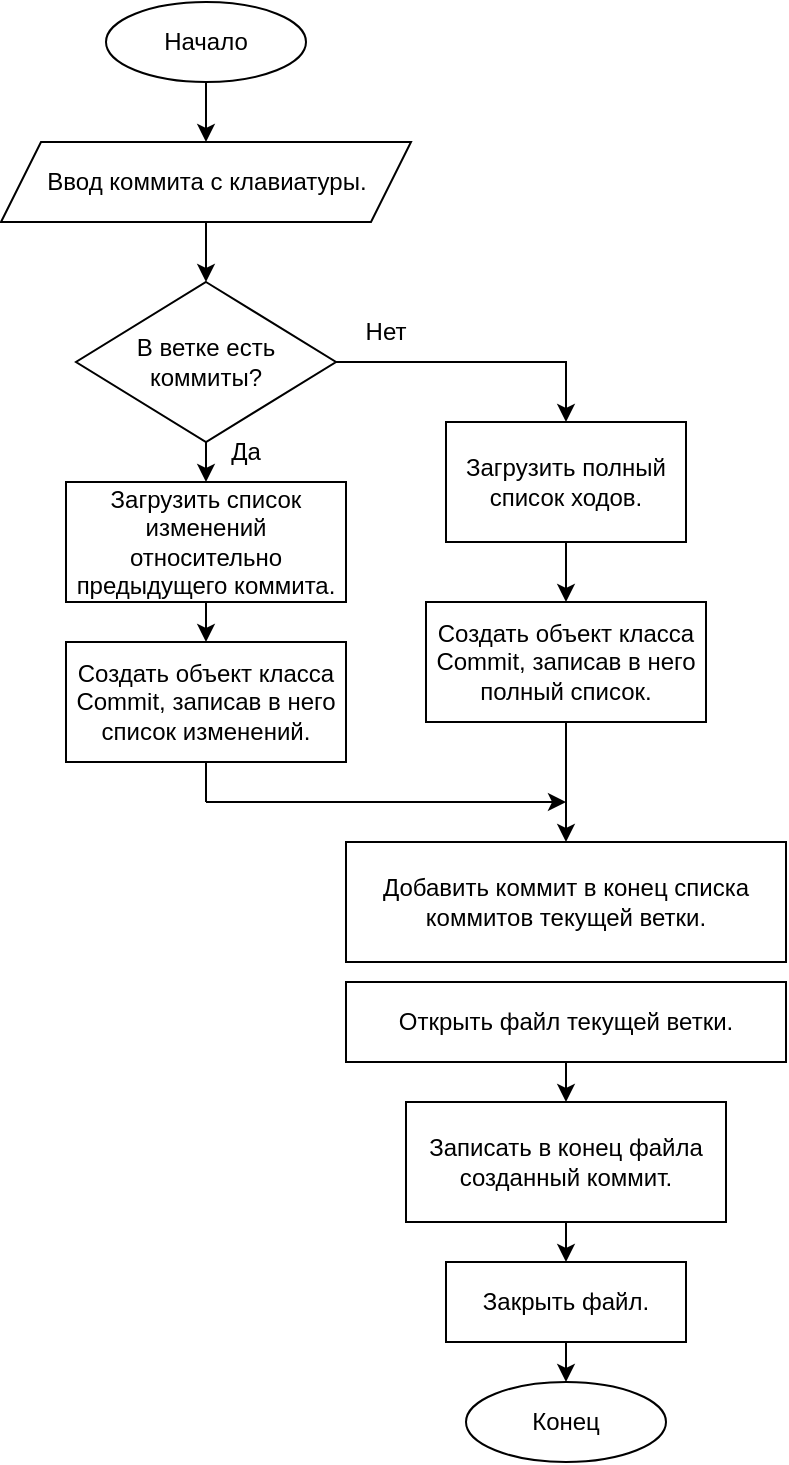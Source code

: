 <mxfile version="15.9.6" type="device"><diagram id="cfy6_ymwHnaXf-XXPvmA" name="Page-1"><mxGraphModel dx="1422" dy="782" grid="1" gridSize="10" guides="1" tooltips="1" connect="1" arrows="1" fold="1" page="1" pageScale="1" pageWidth="827" pageHeight="1169" math="0" shadow="0"><root><mxCell id="0"/><mxCell id="1" parent="0"/><mxCell id="hCmJEtsHMjROzkwE9vUv-24" style="edgeStyle=orthogonalEdgeStyle;rounded=0;orthogonalLoop=1;jettySize=auto;html=1;exitX=0.5;exitY=1;exitDx=0;exitDy=0;entryX=0.5;entryY=0;entryDx=0;entryDy=0;" parent="1" source="hCmJEtsHMjROzkwE9vUv-1" target="hCmJEtsHMjROzkwE9vUv-19" edge="1"><mxGeometry relative="1" as="geometry"/></mxCell><mxCell id="hCmJEtsHMjROzkwE9vUv-1" value="Начало" style="ellipse;whiteSpace=wrap;html=1;" parent="1" vertex="1"><mxGeometry x="350" y="240" width="100" height="40" as="geometry"/></mxCell><mxCell id="hCmJEtsHMjROzkwE9vUv-17" value="Конец" style="ellipse;whiteSpace=wrap;html=1;" parent="1" vertex="1"><mxGeometry x="530" y="930" width="100" height="40" as="geometry"/></mxCell><mxCell id="yFrhjHRNkvl2LM82Kzmk-3" style="edgeStyle=orthogonalEdgeStyle;rounded=0;orthogonalLoop=1;jettySize=auto;html=1;exitX=0.5;exitY=1;exitDx=0;exitDy=0;entryX=0.5;entryY=0;entryDx=0;entryDy=0;" parent="1" source="hCmJEtsHMjROzkwE9vUv-19" target="yFrhjHRNkvl2LM82Kzmk-2" edge="1"><mxGeometry relative="1" as="geometry"/></mxCell><mxCell id="hCmJEtsHMjROzkwE9vUv-19" value="Ввод коммита с клавиатуры." style="shape=parallelogram;perimeter=parallelogramPerimeter;whiteSpace=wrap;html=1;fixedSize=1;" parent="1" vertex="1"><mxGeometry x="297.5" y="310" width="205" height="40" as="geometry"/></mxCell><mxCell id="hCmJEtsHMjROzkwE9vUv-20" value="Добавить коммит в конец списка коммитов текущей ветки." style="rounded=0;whiteSpace=wrap;html=1;" parent="1" vertex="1"><mxGeometry x="470" y="660" width="220" height="60" as="geometry"/></mxCell><mxCell id="kqQKVDzFcFV6vfM5OYLN-1" style="edgeStyle=orthogonalEdgeStyle;rounded=0;orthogonalLoop=1;jettySize=auto;html=1;exitX=0.5;exitY=1;exitDx=0;exitDy=0;entryX=0.5;entryY=0;entryDx=0;entryDy=0;" parent="1" source="hCmJEtsHMjROzkwE9vUv-21" target="hCmJEtsHMjROzkwE9vUv-22" edge="1"><mxGeometry relative="1" as="geometry"/></mxCell><mxCell id="hCmJEtsHMjROzkwE9vUv-21" value="Открыть файл текущей ветки." style="rounded=0;whiteSpace=wrap;html=1;" parent="1" vertex="1"><mxGeometry x="470" y="730" width="220" height="40" as="geometry"/></mxCell><mxCell id="hCmJEtsHMjROzkwE9vUv-28" style="edgeStyle=orthogonalEdgeStyle;rounded=0;orthogonalLoop=1;jettySize=auto;html=1;exitX=0.5;exitY=1;exitDx=0;exitDy=0;entryX=0.5;entryY=0;entryDx=0;entryDy=0;" parent="1" source="hCmJEtsHMjROzkwE9vUv-22" target="hCmJEtsHMjROzkwE9vUv-23" edge="1"><mxGeometry relative="1" as="geometry"/></mxCell><mxCell id="hCmJEtsHMjROzkwE9vUv-22" value="Записать в конец файла созданный коммит." style="rounded=0;whiteSpace=wrap;html=1;" parent="1" vertex="1"><mxGeometry x="500" y="790" width="160" height="60" as="geometry"/></mxCell><mxCell id="hCmJEtsHMjROzkwE9vUv-29" style="edgeStyle=orthogonalEdgeStyle;rounded=0;orthogonalLoop=1;jettySize=auto;html=1;exitX=0.5;exitY=1;exitDx=0;exitDy=0;entryX=0.5;entryY=0;entryDx=0;entryDy=0;" parent="1" source="hCmJEtsHMjROzkwE9vUv-23" target="hCmJEtsHMjROzkwE9vUv-17" edge="1"><mxGeometry relative="1" as="geometry"/></mxCell><mxCell id="hCmJEtsHMjROzkwE9vUv-23" value="Закрыть файл." style="rounded=0;whiteSpace=wrap;html=1;" parent="1" vertex="1"><mxGeometry x="520" y="870" width="120" height="40" as="geometry"/></mxCell><mxCell id="yFrhjHRNkvl2LM82Kzmk-6" style="edgeStyle=orthogonalEdgeStyle;rounded=0;orthogonalLoop=1;jettySize=auto;html=1;exitX=0.5;exitY=1;exitDx=0;exitDy=0;entryX=0.5;entryY=0;entryDx=0;entryDy=0;" parent="1" source="yFrhjHRNkvl2LM82Kzmk-2" target="yFrhjHRNkvl2LM82Kzmk-4" edge="1"><mxGeometry relative="1" as="geometry"/></mxCell><mxCell id="W5L7VkcTJeYfdEHSKT-r-1" style="edgeStyle=orthogonalEdgeStyle;rounded=0;orthogonalLoop=1;jettySize=auto;html=1;exitX=1;exitY=0.5;exitDx=0;exitDy=0;entryX=0.5;entryY=0;entryDx=0;entryDy=0;" edge="1" parent="1" source="yFrhjHRNkvl2LM82Kzmk-2" target="yFrhjHRNkvl2LM82Kzmk-9"><mxGeometry relative="1" as="geometry"/></mxCell><mxCell id="yFrhjHRNkvl2LM82Kzmk-2" value="В ветке есть коммиты?" style="rhombus;whiteSpace=wrap;html=1;" parent="1" vertex="1"><mxGeometry x="335" y="380" width="130" height="80" as="geometry"/></mxCell><mxCell id="yFrhjHRNkvl2LM82Kzmk-7" style="edgeStyle=orthogonalEdgeStyle;rounded=0;orthogonalLoop=1;jettySize=auto;html=1;exitX=0.5;exitY=1;exitDx=0;exitDy=0;entryX=0.5;entryY=0;entryDx=0;entryDy=0;" parent="1" source="yFrhjHRNkvl2LM82Kzmk-4" target="yFrhjHRNkvl2LM82Kzmk-5" edge="1"><mxGeometry relative="1" as="geometry"/></mxCell><mxCell id="yFrhjHRNkvl2LM82Kzmk-4" value="Загрузить список изменений относительно предыдущего коммита." style="rounded=0;whiteSpace=wrap;html=1;" parent="1" vertex="1"><mxGeometry x="330" y="480" width="140" height="60" as="geometry"/></mxCell><mxCell id="yFrhjHRNkvl2LM82Kzmk-5" value="Создать объект класса Commit, записав в него список изменений." style="rounded=0;whiteSpace=wrap;html=1;" parent="1" vertex="1"><mxGeometry x="330" y="560" width="140" height="60" as="geometry"/></mxCell><mxCell id="yFrhjHRNkvl2LM82Kzmk-8" value="Да" style="text;html=1;strokeColor=none;fillColor=none;align=center;verticalAlign=middle;whiteSpace=wrap;rounded=0;" parent="1" vertex="1"><mxGeometry x="390" y="450" width="60" height="30" as="geometry"/></mxCell><mxCell id="yFrhjHRNkvl2LM82Kzmk-13" style="edgeStyle=orthogonalEdgeStyle;rounded=0;orthogonalLoop=1;jettySize=auto;html=1;exitX=0.5;exitY=1;exitDx=0;exitDy=0;entryX=0.5;entryY=0;entryDx=0;entryDy=0;" parent="1" source="yFrhjHRNkvl2LM82Kzmk-9" target="yFrhjHRNkvl2LM82Kzmk-10" edge="1"><mxGeometry relative="1" as="geometry"/></mxCell><mxCell id="yFrhjHRNkvl2LM82Kzmk-9" value="Загрузить полный список ходов." style="rounded=0;whiteSpace=wrap;html=1;" parent="1" vertex="1"><mxGeometry x="520" y="450" width="120" height="60" as="geometry"/></mxCell><mxCell id="yFrhjHRNkvl2LM82Kzmk-14" style="edgeStyle=orthogonalEdgeStyle;rounded=0;orthogonalLoop=1;jettySize=auto;html=1;exitX=0.5;exitY=1;exitDx=0;exitDy=0;entryX=0.5;entryY=0;entryDx=0;entryDy=0;" parent="1" source="yFrhjHRNkvl2LM82Kzmk-10" target="hCmJEtsHMjROzkwE9vUv-20" edge="1"><mxGeometry relative="1" as="geometry"/></mxCell><mxCell id="yFrhjHRNkvl2LM82Kzmk-10" value="Создать объект класса Commit, записав в него полный список." style="rounded=0;whiteSpace=wrap;html=1;" parent="1" vertex="1"><mxGeometry x="510" y="540" width="140" height="60" as="geometry"/></mxCell><mxCell id="yFrhjHRNkvl2LM82Kzmk-12" value="Нет" style="text;html=1;strokeColor=none;fillColor=none;align=center;verticalAlign=middle;whiteSpace=wrap;rounded=0;" parent="1" vertex="1"><mxGeometry x="460" y="390" width="60" height="30" as="geometry"/></mxCell><mxCell id="yFrhjHRNkvl2LM82Kzmk-16" value="" style="endArrow=none;html=1;rounded=0;entryX=0.5;entryY=1;entryDx=0;entryDy=0;" parent="1" target="yFrhjHRNkvl2LM82Kzmk-5" edge="1"><mxGeometry width="50" height="50" relative="1" as="geometry"><mxPoint x="400" y="640" as="sourcePoint"/><mxPoint x="450" y="580" as="targetPoint"/></mxGeometry></mxCell><mxCell id="yFrhjHRNkvl2LM82Kzmk-17" value="" style="endArrow=classic;html=1;rounded=0;" parent="1" edge="1"><mxGeometry width="50" height="50" relative="1" as="geometry"><mxPoint x="400" y="640" as="sourcePoint"/><mxPoint x="580" y="640" as="targetPoint"/></mxGeometry></mxCell></root></mxGraphModel></diagram></mxfile>